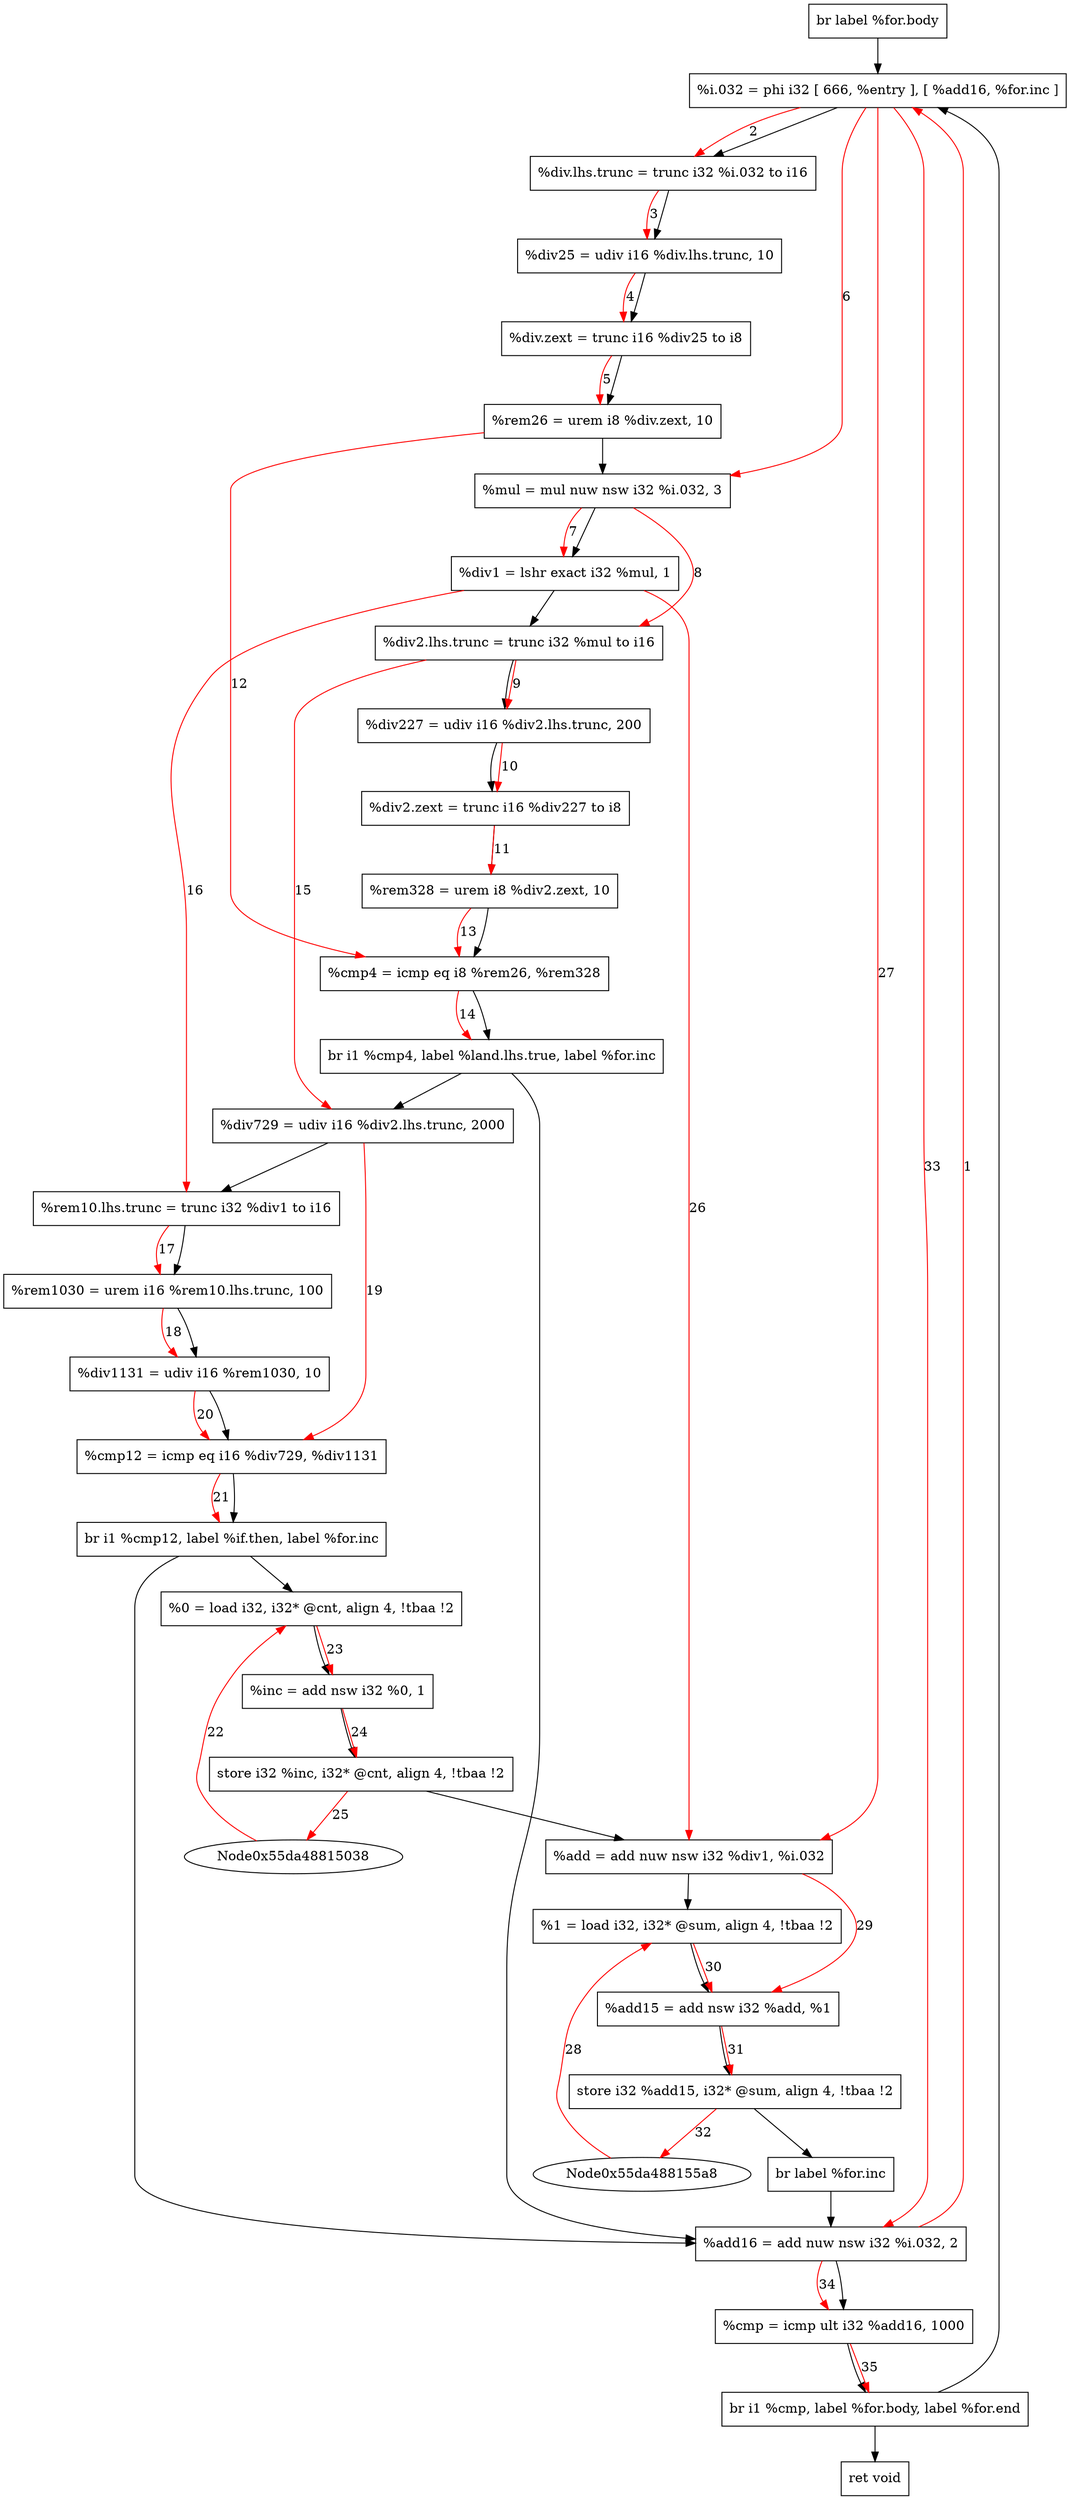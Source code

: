 digraph "CDFG for'func' function" {
	Node0x55da48816398[shape=record, label="  br label %for.body"]
	Node0x55da48816538[shape=record, label="  %i.032 = phi i32 [ 666, %entry ], [ %add16, %for.inc ]"]
	Node0x55da48816608[shape=record, label="  %div.lhs.trunc = trunc i32 %i.032 to i16"]
	Node0x55da488166e0[shape=record, label="  %div25 = udiv i16 %div.lhs.trunc, 10"]
	Node0x55da48816758[shape=record, label="  %div.zext = trunc i16 %div25 to i8"]
	Node0x55da48816830[shape=record, label="  %rem26 = urem i8 %div.zext, 10"]
	Node0x55da488168f0[shape=record, label="  %mul = mul nuw nsw i32 %i.032, 3"]
	Node0x55da488169b0[shape=record, label="  %div1 = lshr exact i32 %mul, 1"]
	Node0x55da48816a28[shape=record, label="  %div2.lhs.trunc = trunc i32 %mul to i16"]
	Node0x55da48816b00[shape=record, label="  %div227 = udiv i16 %div2.lhs.trunc, 200"]
	Node0x55da48816b78[shape=record, label="  %div2.zext = trunc i16 %div227 to i8"]
	Node0x55da48816dc0[shape=record, label="  %rem328 = urem i8 %div2.zext, 10"]
	Node0x55da48816e50[shape=record, label="  %cmp4 = icmp eq i8 %rem26, %rem328"]
	Node0x55da4879dc98[shape=record, label="  br i1 %cmp4, label %land.lhs.true, label %for.inc"]
	Node0x55da48816ff0[shape=record, label="  %div729 = udiv i16 %div2.lhs.trunc, 2000"]
	Node0x55da48816f48[shape=record, label="  %rem10.lhs.trunc = trunc i32 %div1 to i16"]
	Node0x55da488170e0[shape=record, label="  %rem1030 = urem i16 %rem10.lhs.trunc, 100"]
	Node0x55da48817170[shape=record, label="  %div1131 = udiv i16 %rem1030, 10"]
	Node0x55da48817200[shape=record, label="  %cmp12 = icmp eq i16 %div729, %div1131"]
	Node0x55da4879ddb8[shape=record, label="  br i1 %cmp12, label %if.then, label %for.inc"]
	Node0x55da488172e8[shape=record, label="  %0 = load i32, i32* @cnt, align 4, !tbaa !2"]
	Node0x55da48818230[shape=record, label="  %inc = add nsw i32 %0, 1"]
	Node0x55da488182c0[shape=record, label="  store i32 %inc, i32* @cnt, align 4, !tbaa !2"]
	Node0x55da48818950[shape=record, label="  %add = add nuw nsw i32 %div1, %i.032"]
	Node0x55da488189c8[shape=record, label="  %1 = load i32, i32* @sum, align 4, !tbaa !2"]
	Node0x55da48818a60[shape=record, label="  %add15 = add nsw i32 %add, %1"]
	Node0x55da48818df0[shape=record, label="  store i32 %add15, i32* @sum, align 4, !tbaa !2"]
	Node0x55da48818e58[shape=record, label="  br label %for.inc"]
	Node0x55da48818f00[shape=record, label="  %add16 = add nuw nsw i32 %i.032, 2"]
	Node0x55da48818f70[shape=record, label="  %cmp = icmp ult i32 %add16, 1000"]
	Node0x55da487a9348[shape=record, label="  br i1 %cmp, label %for.body, label %for.end"]
	Node0x55da48819040[shape=record, label="  ret void"]
	Node0x55da48816398 -> Node0x55da48816538
	Node0x55da48816538 -> Node0x55da48816608
	Node0x55da48816608 -> Node0x55da488166e0
	Node0x55da488166e0 -> Node0x55da48816758
	Node0x55da48816758 -> Node0x55da48816830
	Node0x55da48816830 -> Node0x55da488168f0
	Node0x55da488168f0 -> Node0x55da488169b0
	Node0x55da488169b0 -> Node0x55da48816a28
	Node0x55da48816a28 -> Node0x55da48816b00
	Node0x55da48816b00 -> Node0x55da48816b78
	Node0x55da48816b78 -> Node0x55da48816dc0
	Node0x55da48816dc0 -> Node0x55da48816e50
	Node0x55da48816e50 -> Node0x55da4879dc98
	Node0x55da4879dc98 -> Node0x55da48816ff0
	Node0x55da4879dc98 -> Node0x55da48818f00
	Node0x55da48816ff0 -> Node0x55da48816f48
	Node0x55da48816f48 -> Node0x55da488170e0
	Node0x55da488170e0 -> Node0x55da48817170
	Node0x55da48817170 -> Node0x55da48817200
	Node0x55da48817200 -> Node0x55da4879ddb8
	Node0x55da4879ddb8 -> Node0x55da488172e8
	Node0x55da4879ddb8 -> Node0x55da48818f00
	Node0x55da488172e8 -> Node0x55da48818230
	Node0x55da48818230 -> Node0x55da488182c0
	Node0x55da488182c0 -> Node0x55da48818950
	Node0x55da48818950 -> Node0x55da488189c8
	Node0x55da488189c8 -> Node0x55da48818a60
	Node0x55da48818a60 -> Node0x55da48818df0
	Node0x55da48818df0 -> Node0x55da48818e58
	Node0x55da48818e58 -> Node0x55da48818f00
	Node0x55da48818f00 -> Node0x55da48818f70
	Node0x55da48818f70 -> Node0x55da487a9348
	Node0x55da487a9348 -> Node0x55da48816538
	Node0x55da487a9348 -> Node0x55da48819040
edge [color=red]
	Node0x55da48818f00 -> Node0x55da48816538[label="1"]
	Node0x55da48816538 -> Node0x55da48816608[label="2"]
	Node0x55da48816608 -> Node0x55da488166e0[label="3"]
	Node0x55da488166e0 -> Node0x55da48816758[label="4"]
	Node0x55da48816758 -> Node0x55da48816830[label="5"]
	Node0x55da48816538 -> Node0x55da488168f0[label="6"]
	Node0x55da488168f0 -> Node0x55da488169b0[label="7"]
	Node0x55da488168f0 -> Node0x55da48816a28[label="8"]
	Node0x55da48816a28 -> Node0x55da48816b00[label="9"]
	Node0x55da48816b00 -> Node0x55da48816b78[label="10"]
	Node0x55da48816b78 -> Node0x55da48816dc0[label="11"]
	Node0x55da48816830 -> Node0x55da48816e50[label="12"]
	Node0x55da48816dc0 -> Node0x55da48816e50[label="13"]
	Node0x55da48816e50 -> Node0x55da4879dc98[label="14"]
	Node0x55da48816a28 -> Node0x55da48816ff0[label="15"]
	Node0x55da488169b0 -> Node0x55da48816f48[label="16"]
	Node0x55da48816f48 -> Node0x55da488170e0[label="17"]
	Node0x55da488170e0 -> Node0x55da48817170[label="18"]
	Node0x55da48816ff0 -> Node0x55da48817200[label="19"]
	Node0x55da48817170 -> Node0x55da48817200[label="20"]
	Node0x55da48817200 -> Node0x55da4879ddb8[label="21"]
	Node0x55da48815038 -> Node0x55da488172e8[label="22"]
	Node0x55da488172e8 -> Node0x55da48818230[label="23"]
	Node0x55da48818230 -> Node0x55da488182c0[label="24"]
	Node0x55da488182c0 -> Node0x55da48815038[label="25"]
	Node0x55da488169b0 -> Node0x55da48818950[label="26"]
	Node0x55da48816538 -> Node0x55da48818950[label="27"]
	Node0x55da488155a8 -> Node0x55da488189c8[label="28"]
	Node0x55da48818950 -> Node0x55da48818a60[label="29"]
	Node0x55da488189c8 -> Node0x55da48818a60[label="30"]
	Node0x55da48818a60 -> Node0x55da48818df0[label="31"]
	Node0x55da48818df0 -> Node0x55da488155a8[label="32"]
	Node0x55da48816538 -> Node0x55da48818f00[label="33"]
	Node0x55da48818f00 -> Node0x55da48818f70[label="34"]
	Node0x55da48818f70 -> Node0x55da487a9348[label="35"]
}
